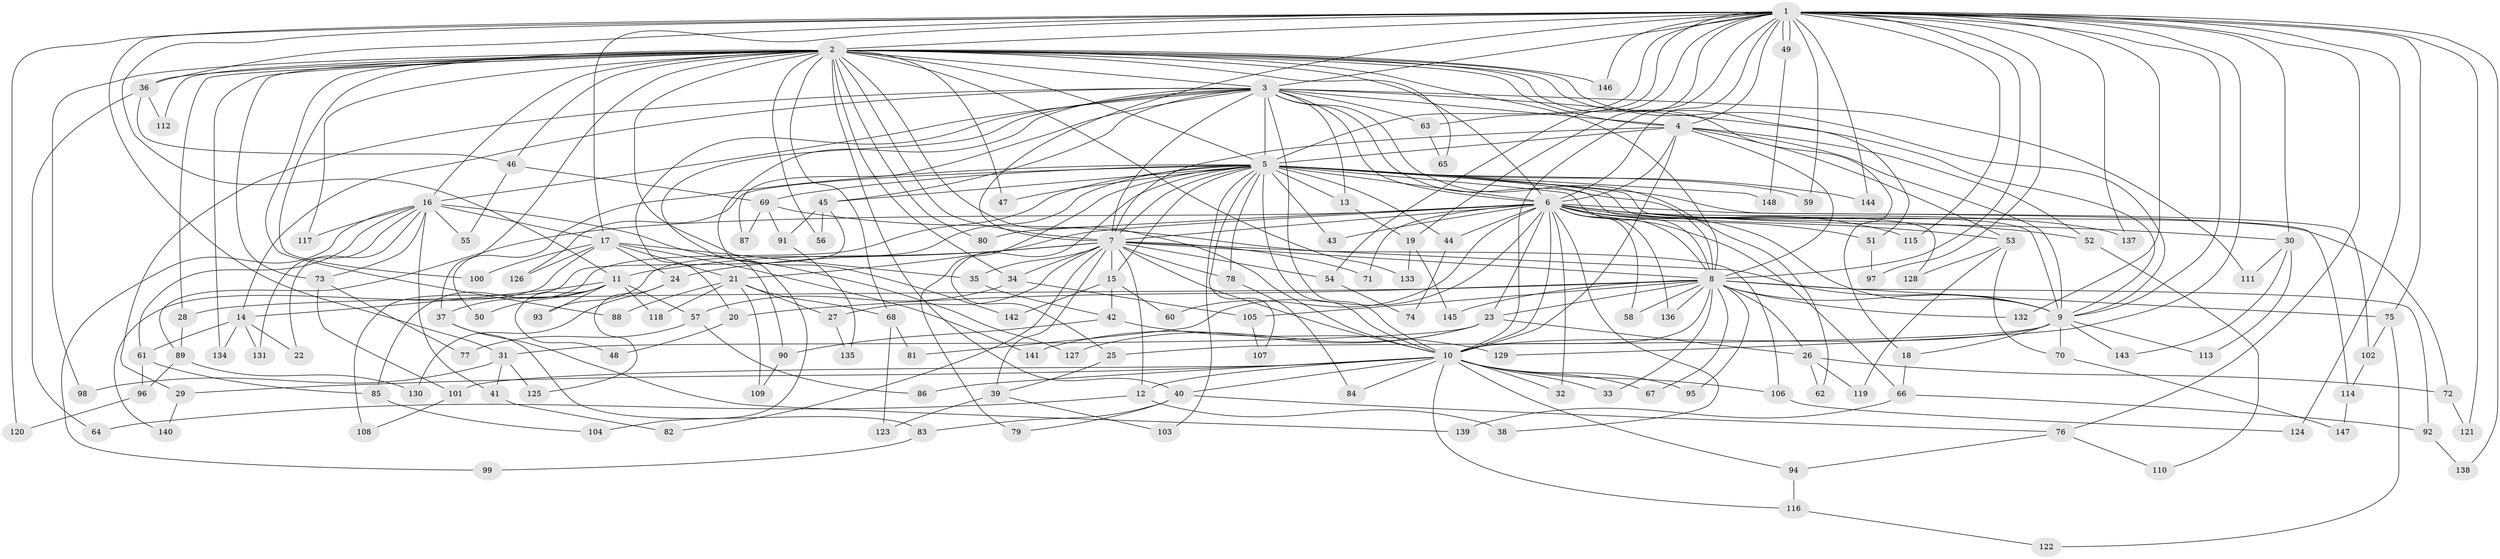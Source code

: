 // coarse degree distribution, {33: 0.008547008547008548, 30: 0.017094017094017096, 23: 0.008547008547008548, 29: 0.008547008547008548, 22: 0.008547008547008548, 20: 0.017094017094017096, 14: 0.008547008547008548, 11: 0.017094017094017096, 4: 0.07692307692307693, 3: 0.2222222222222222, 7: 0.008547008547008548, 9: 0.008547008547008548, 8: 0.008547008547008548, 2: 0.47863247863247865, 6: 0.008547008547008548, 5: 0.09401709401709402}
// Generated by graph-tools (version 1.1) at 2025/23/03/03/25 07:23:36]
// undirected, 148 vertices, 321 edges
graph export_dot {
graph [start="1"]
  node [color=gray90,style=filled];
  1;
  2;
  3;
  4;
  5;
  6;
  7;
  8;
  9;
  10;
  11;
  12;
  13;
  14;
  15;
  16;
  17;
  18;
  19;
  20;
  21;
  22;
  23;
  24;
  25;
  26;
  27;
  28;
  29;
  30;
  31;
  32;
  33;
  34;
  35;
  36;
  37;
  38;
  39;
  40;
  41;
  42;
  43;
  44;
  45;
  46;
  47;
  48;
  49;
  50;
  51;
  52;
  53;
  54;
  55;
  56;
  57;
  58;
  59;
  60;
  61;
  62;
  63;
  64;
  65;
  66;
  67;
  68;
  69;
  70;
  71;
  72;
  73;
  74;
  75;
  76;
  77;
  78;
  79;
  80;
  81;
  82;
  83;
  84;
  85;
  86;
  87;
  88;
  89;
  90;
  91;
  92;
  93;
  94;
  95;
  96;
  97;
  98;
  99;
  100;
  101;
  102;
  103;
  104;
  105;
  106;
  107;
  108;
  109;
  110;
  111;
  112;
  113;
  114;
  115;
  116;
  117;
  118;
  119;
  120;
  121;
  122;
  123;
  124;
  125;
  126;
  127;
  128;
  129;
  130;
  131;
  132;
  133;
  134;
  135;
  136;
  137;
  138;
  139;
  140;
  141;
  142;
  143;
  144;
  145;
  146;
  147;
  148;
  1 -- 2;
  1 -- 3;
  1 -- 4;
  1 -- 5;
  1 -- 6;
  1 -- 7;
  1 -- 8;
  1 -- 9;
  1 -- 10;
  1 -- 11;
  1 -- 17;
  1 -- 19;
  1 -- 30;
  1 -- 31;
  1 -- 36;
  1 -- 49;
  1 -- 49;
  1 -- 54;
  1 -- 59;
  1 -- 63;
  1 -- 75;
  1 -- 76;
  1 -- 97;
  1 -- 115;
  1 -- 120;
  1 -- 121;
  1 -- 124;
  1 -- 129;
  1 -- 132;
  1 -- 137;
  1 -- 138;
  1 -- 144;
  1 -- 146;
  2 -- 3;
  2 -- 4;
  2 -- 5;
  2 -- 6;
  2 -- 7;
  2 -- 8;
  2 -- 9;
  2 -- 10;
  2 -- 16;
  2 -- 18;
  2 -- 28;
  2 -- 34;
  2 -- 36;
  2 -- 37;
  2 -- 40;
  2 -- 46;
  2 -- 47;
  2 -- 51;
  2 -- 56;
  2 -- 65;
  2 -- 68;
  2 -- 73;
  2 -- 80;
  2 -- 88;
  2 -- 98;
  2 -- 100;
  2 -- 112;
  2 -- 117;
  2 -- 133;
  2 -- 134;
  2 -- 142;
  2 -- 146;
  3 -- 4;
  3 -- 5;
  3 -- 6;
  3 -- 7;
  3 -- 8;
  3 -- 9;
  3 -- 10;
  3 -- 13;
  3 -- 14;
  3 -- 16;
  3 -- 20;
  3 -- 29;
  3 -- 45;
  3 -- 62;
  3 -- 63;
  3 -- 87;
  3 -- 90;
  3 -- 104;
  3 -- 111;
  4 -- 5;
  4 -- 6;
  4 -- 7;
  4 -- 8;
  4 -- 9;
  4 -- 10;
  4 -- 52;
  4 -- 53;
  5 -- 6;
  5 -- 7;
  5 -- 8;
  5 -- 9;
  5 -- 10;
  5 -- 13;
  5 -- 15;
  5 -- 25;
  5 -- 43;
  5 -- 44;
  5 -- 45;
  5 -- 47;
  5 -- 50;
  5 -- 59;
  5 -- 69;
  5 -- 78;
  5 -- 79;
  5 -- 85;
  5 -- 93;
  5 -- 102;
  5 -- 103;
  5 -- 107;
  5 -- 114;
  5 -- 126;
  5 -- 128;
  5 -- 144;
  5 -- 148;
  6 -- 7;
  6 -- 8;
  6 -- 9;
  6 -- 10;
  6 -- 21;
  6 -- 23;
  6 -- 30;
  6 -- 32;
  6 -- 38;
  6 -- 43;
  6 -- 44;
  6 -- 51;
  6 -- 52;
  6 -- 53;
  6 -- 58;
  6 -- 60;
  6 -- 66;
  6 -- 71;
  6 -- 72;
  6 -- 80;
  6 -- 81;
  6 -- 89;
  6 -- 115;
  6 -- 136;
  6 -- 137;
  7 -- 8;
  7 -- 9;
  7 -- 10;
  7 -- 11;
  7 -- 12;
  7 -- 15;
  7 -- 24;
  7 -- 27;
  7 -- 34;
  7 -- 35;
  7 -- 39;
  7 -- 54;
  7 -- 71;
  7 -- 78;
  7 -- 82;
  8 -- 9;
  8 -- 10;
  8 -- 20;
  8 -- 23;
  8 -- 26;
  8 -- 28;
  8 -- 33;
  8 -- 58;
  8 -- 67;
  8 -- 75;
  8 -- 92;
  8 -- 95;
  8 -- 105;
  8 -- 132;
  8 -- 136;
  8 -- 145;
  9 -- 10;
  9 -- 18;
  9 -- 25;
  9 -- 70;
  9 -- 113;
  9 -- 143;
  10 -- 12;
  10 -- 29;
  10 -- 32;
  10 -- 33;
  10 -- 40;
  10 -- 67;
  10 -- 84;
  10 -- 86;
  10 -- 94;
  10 -- 95;
  10 -- 101;
  10 -- 106;
  10 -- 116;
  11 -- 14;
  11 -- 37;
  11 -- 48;
  11 -- 50;
  11 -- 57;
  11 -- 93;
  11 -- 118;
  12 -- 38;
  12 -- 64;
  13 -- 19;
  14 -- 22;
  14 -- 61;
  14 -- 131;
  14 -- 134;
  15 -- 42;
  15 -- 60;
  15 -- 142;
  16 -- 17;
  16 -- 22;
  16 -- 41;
  16 -- 55;
  16 -- 61;
  16 -- 73;
  16 -- 99;
  16 -- 117;
  16 -- 127;
  16 -- 131;
  17 -- 21;
  17 -- 24;
  17 -- 35;
  17 -- 100;
  17 -- 126;
  17 -- 140;
  17 -- 141;
  18 -- 66;
  19 -- 133;
  19 -- 145;
  20 -- 48;
  21 -- 27;
  21 -- 68;
  21 -- 88;
  21 -- 109;
  21 -- 118;
  23 -- 26;
  23 -- 31;
  23 -- 127;
  23 -- 141;
  24 -- 125;
  24 -- 130;
  25 -- 39;
  26 -- 62;
  26 -- 72;
  26 -- 119;
  27 -- 135;
  28 -- 89;
  29 -- 140;
  30 -- 111;
  30 -- 113;
  30 -- 143;
  31 -- 41;
  31 -- 98;
  31 -- 125;
  34 -- 57;
  34 -- 105;
  35 -- 42;
  36 -- 46;
  36 -- 64;
  36 -- 112;
  37 -- 83;
  37 -- 139;
  39 -- 103;
  39 -- 123;
  40 -- 76;
  40 -- 79;
  40 -- 83;
  41 -- 82;
  42 -- 90;
  42 -- 129;
  44 -- 74;
  45 -- 56;
  45 -- 91;
  45 -- 108;
  46 -- 55;
  46 -- 69;
  49 -- 148;
  51 -- 97;
  52 -- 110;
  53 -- 70;
  53 -- 119;
  53 -- 128;
  54 -- 74;
  57 -- 77;
  57 -- 86;
  61 -- 85;
  61 -- 96;
  63 -- 65;
  66 -- 92;
  66 -- 139;
  68 -- 81;
  68 -- 123;
  69 -- 87;
  69 -- 91;
  69 -- 106;
  70 -- 147;
  72 -- 121;
  73 -- 77;
  73 -- 101;
  75 -- 102;
  75 -- 122;
  76 -- 94;
  76 -- 110;
  78 -- 84;
  83 -- 99;
  85 -- 104;
  89 -- 96;
  89 -- 130;
  90 -- 109;
  91 -- 135;
  92 -- 138;
  94 -- 116;
  96 -- 120;
  101 -- 108;
  102 -- 114;
  105 -- 107;
  106 -- 124;
  114 -- 147;
  116 -- 122;
}
